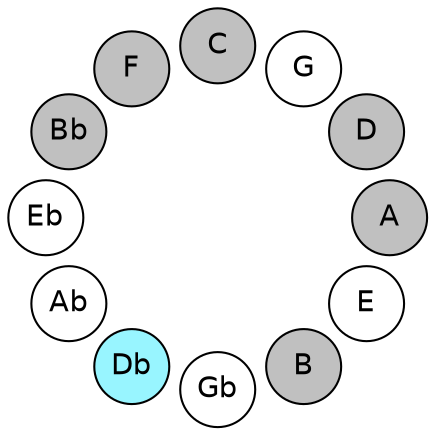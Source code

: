 
graph {

layout = circo;
mindist = .1

node [shape = circle, fontname = Helvetica, margin = 0, style = filled]
edge [style=invis]

subgraph 1 {
	E -- B -- Gb -- Db -- Ab -- Eb -- Bb -- F -- C -- G -- D -- A -- E
}

E [fillcolor = white];
B [fillcolor = gray];
Gb [fillcolor = white];
Db [fillcolor = cadetblue1];
Ab [fillcolor = white];
Eb [fillcolor = white];
Bb [fillcolor = gray];
F [fillcolor = gray];
C [fillcolor = gray];
G [fillcolor = white];
D [fillcolor = gray];
A [fillcolor = gray];
}
